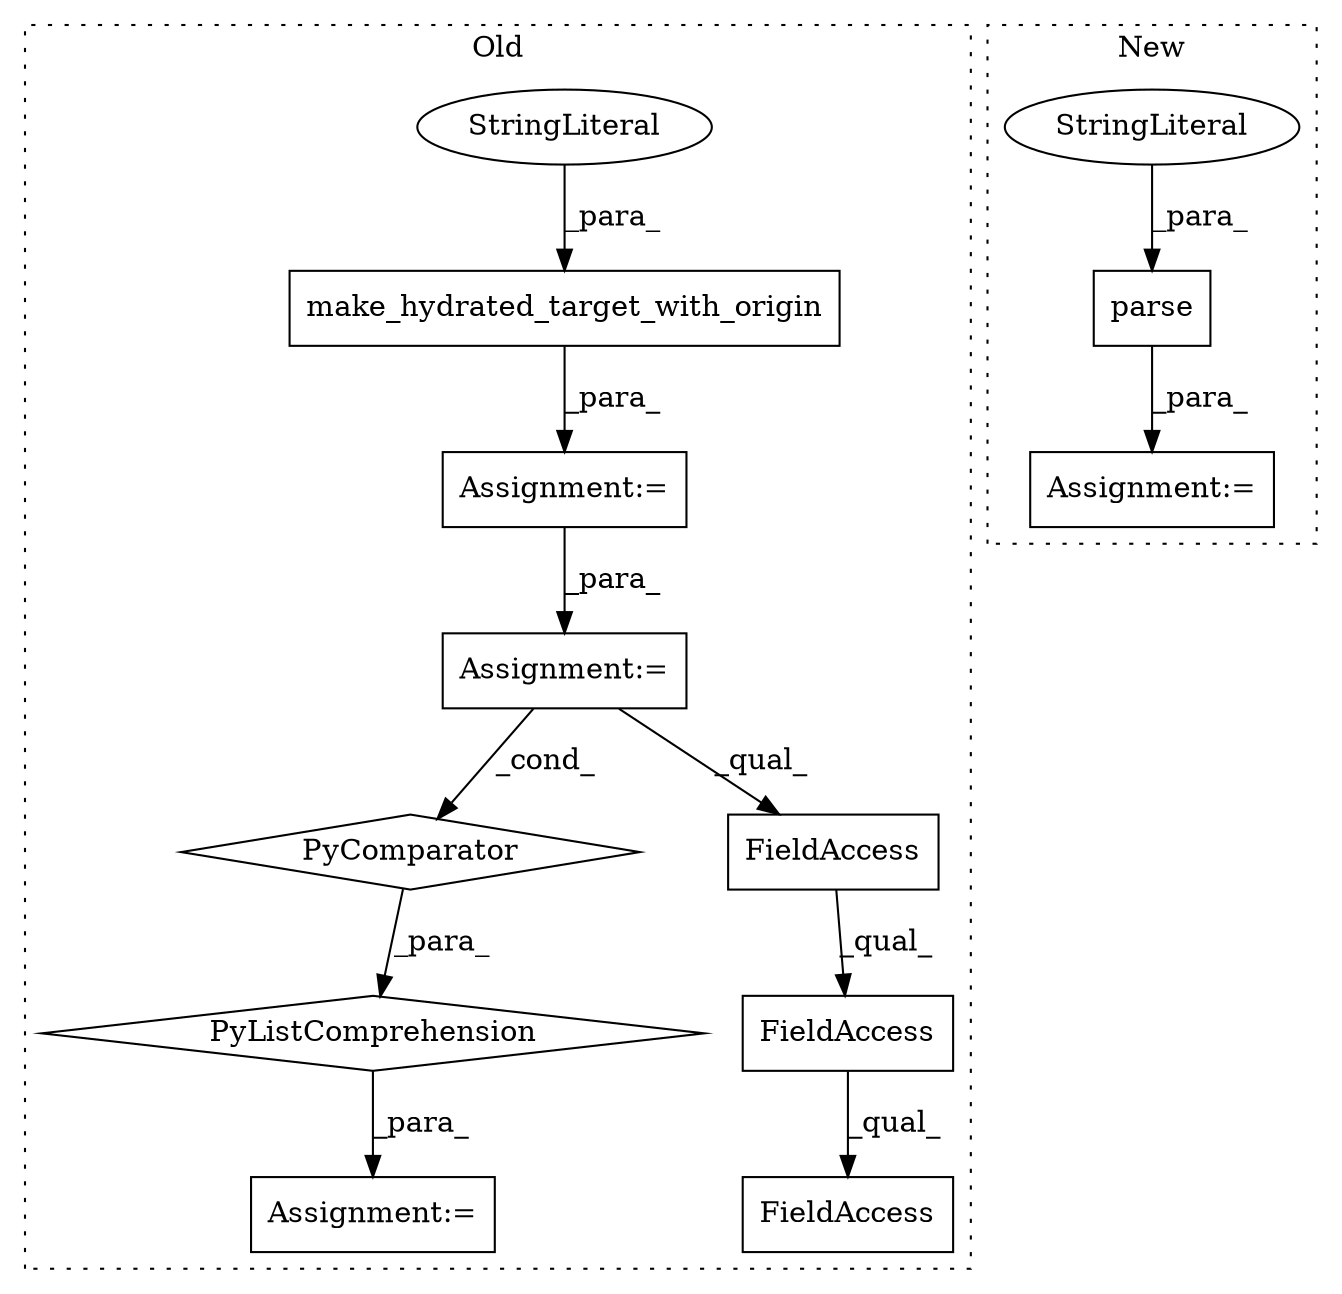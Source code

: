 digraph G {
subgraph cluster0 {
1 [label="PyListComprehension" a="109" s="9685" l="152" shape="diamond"];
3 [label="PyComparator" a="113" s="9784" l="45" shape="diamond"];
4 [label="Assignment:=" a="7" s="9324" l="1" shape="box"];
6 [label="Assignment:=" a="7" s="9784" l="45" shape="box"];
7 [label="Assignment:=" a="7" s="9673" l="12" shape="box"];
8 [label="make_hydrated_target_with_origin" a="32" s="9348,9405" l="33,1" shape="box"];
10 [label="StringLiteral" a="45" s="9381" l="7" shape="ellipse"];
11 [label="FieldAccess" a="22" s="9685" l="25" shape="box"];
12 [label="FieldAccess" a="22" s="9685" l="41" shape="box"];
13 [label="FieldAccess" a="22" s="9685" l="33" shape="box"];
label = "Old";
style="dotted";
}
subgraph cluster1 {
2 [label="parse" a="32" s="9375,9387" l="6,1" shape="box"];
5 [label="Assignment:=" a="7" s="9334" l="1" shape="box"];
9 [label="StringLiteral" a="45" s="9381" l="6" shape="ellipse"];
label = "New";
style="dotted";
}
1 -> 7 [label="_para_"];
2 -> 5 [label="_para_"];
3 -> 1 [label="_para_"];
4 -> 6 [label="_para_"];
6 -> 11 [label="_qual_"];
6 -> 3 [label="_cond_"];
8 -> 4 [label="_para_"];
9 -> 2 [label="_para_"];
10 -> 8 [label="_para_"];
11 -> 13 [label="_qual_"];
13 -> 12 [label="_qual_"];
}